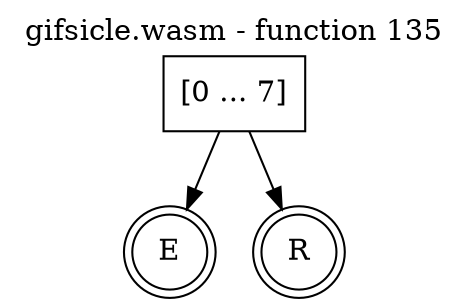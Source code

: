 digraph finite_state_machine {
    label = "gifsicle.wasm - function 135"
    labelloc =  t
    labelfontsize = 16
    labelfontcolor = black
    labelfontname = "Helvetica"
    node [shape = doublecircle]; E R ;
    node [shape = box];
    node [shape=box, color=black, style=solid] 0[label="[0 ... 7]"]
    0 -> E;
    0 -> R;
}
